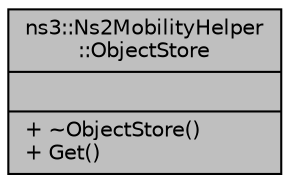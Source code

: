 digraph "ns3::Ns2MobilityHelper::ObjectStore"
{
  edge [fontname="Helvetica",fontsize="10",labelfontname="Helvetica",labelfontsize="10"];
  node [fontname="Helvetica",fontsize="10",shape=record];
  Node1 [label="{ns3::Ns2MobilityHelper\l::ObjectStore\n||+ ~ObjectStore()\l+ Get()\l}",height=0.2,width=0.4,color="black", fillcolor="grey75", style="filled", fontcolor="black"];
}
